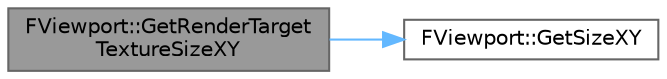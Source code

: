digraph "FViewport::GetRenderTargetTextureSizeXY"
{
 // INTERACTIVE_SVG=YES
 // LATEX_PDF_SIZE
  bgcolor="transparent";
  edge [fontname=Helvetica,fontsize=10,labelfontname=Helvetica,labelfontsize=10];
  node [fontname=Helvetica,fontsize=10,shape=box,height=0.2,width=0.4];
  rankdir="LR";
  Node1 [id="Node000001",label="FViewport::GetRenderTarget\lTextureSizeXY",height=0.2,width=0.4,color="gray40", fillcolor="grey60", style="filled", fontcolor="black",tooltip="Returns dimensions of RenderTarget texture."];
  Node1 -> Node2 [id="edge1_Node000001_Node000002",color="steelblue1",style="solid",tooltip=" "];
  Node2 [id="Node000002",label="FViewport::GetSizeXY",height=0.2,width=0.4,color="grey40", fillcolor="white", style="filled",URL="$d7/d9d/classFViewport.html#a73baf1bab7d91276ce90d9800dda6969",tooltip=" "];
}
